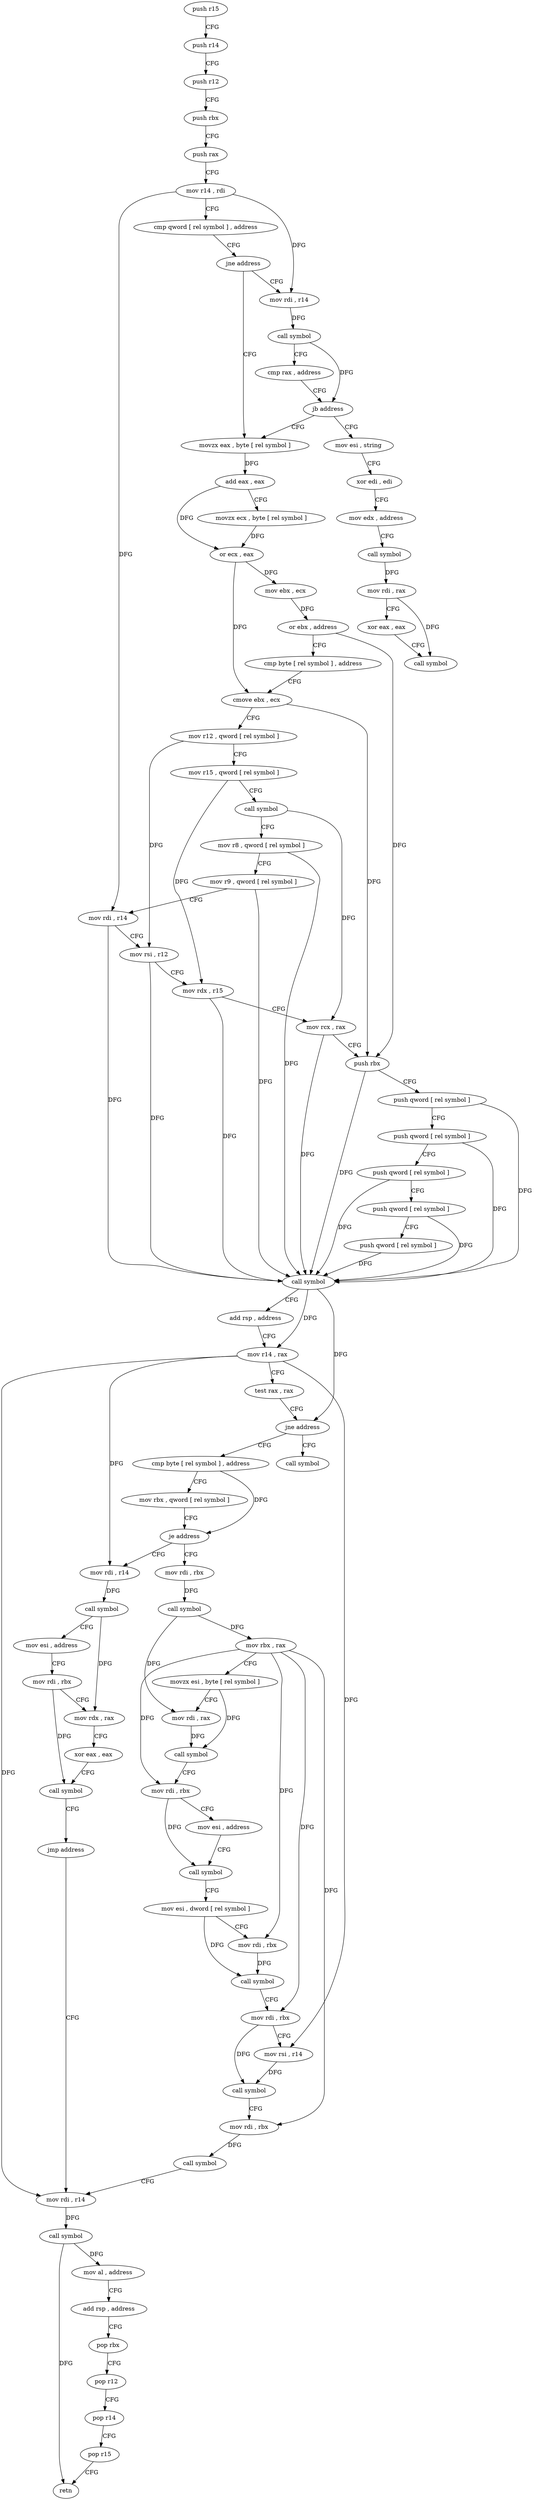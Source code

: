digraph "func" {
"4218464" [label = "push r15" ]
"4218466" [label = "push r14" ]
"4218468" [label = "push r12" ]
"4218470" [label = "push rbx" ]
"4218471" [label = "push rax" ]
"4218472" [label = "mov r14 , rdi" ]
"4218475" [label = "cmp qword [ rel symbol ] , address" ]
"4218483" [label = "jne address" ]
"4218526" [label = "movzx eax , byte [ rel symbol ]" ]
"4218485" [label = "mov rdi , r14" ]
"4218533" [label = "add eax , eax" ]
"4218535" [label = "movzx ecx , byte [ rel symbol ]" ]
"4218542" [label = "or ecx , eax" ]
"4218544" [label = "mov ebx , ecx" ]
"4218546" [label = "or ebx , address" ]
"4218549" [label = "cmp byte [ rel symbol ] , address" ]
"4218556" [label = "cmove ebx , ecx" ]
"4218559" [label = "mov r12 , qword [ rel symbol ]" ]
"4218566" [label = "mov r15 , qword [ rel symbol ]" ]
"4218573" [label = "call symbol" ]
"4218578" [label = "mov r8 , qword [ rel symbol ]" ]
"4218585" [label = "mov r9 , qword [ rel symbol ]" ]
"4218592" [label = "mov rdi , r14" ]
"4218595" [label = "mov rsi , r12" ]
"4218598" [label = "mov rdx , r15" ]
"4218601" [label = "mov rcx , rax" ]
"4218604" [label = "push rbx" ]
"4218605" [label = "push qword [ rel symbol ]" ]
"4218611" [label = "push qword [ rel symbol ]" ]
"4218617" [label = "push qword [ rel symbol ]" ]
"4218623" [label = "push qword [ rel symbol ]" ]
"4218629" [label = "push qword [ rel symbol ]" ]
"4218635" [label = "call symbol" ]
"4218640" [label = "add rsp , address" ]
"4218644" [label = "mov r14 , rax" ]
"4218647" [label = "test rax , rax" ]
"4218650" [label = "jne address" ]
"4218657" [label = "cmp byte [ rel symbol ] , address" ]
"4218652" [label = "call symbol" ]
"4218488" [label = "call symbol" ]
"4218493" [label = "cmp rax , address" ]
"4218497" [label = "jb address" ]
"4218499" [label = "mov esi , string" ]
"4218664" [label = "mov rbx , qword [ rel symbol ]" ]
"4218671" [label = "je address" ]
"4218701" [label = "mov rdi , rbx" ]
"4218673" [label = "mov rdi , r14" ]
"4218504" [label = "xor edi , edi" ]
"4218506" [label = "mov edx , address" ]
"4218511" [label = "call symbol" ]
"4218516" [label = "mov rdi , rax" ]
"4218519" [label = "xor eax , eax" ]
"4218521" [label = "call symbol" ]
"4218704" [label = "call symbol" ]
"4218709" [label = "mov rbx , rax" ]
"4218712" [label = "movzx esi , byte [ rel symbol ]" ]
"4218719" [label = "mov rdi , rax" ]
"4218722" [label = "call symbol" ]
"4218727" [label = "mov rdi , rbx" ]
"4218730" [label = "mov esi , address" ]
"4218735" [label = "call symbol" ]
"4218740" [label = "mov esi , dword [ rel symbol ]" ]
"4218746" [label = "mov rdi , rbx" ]
"4218749" [label = "call symbol" ]
"4218754" [label = "mov rdi , rbx" ]
"4218757" [label = "mov rsi , r14" ]
"4218760" [label = "call symbol" ]
"4218765" [label = "mov rdi , rbx" ]
"4218768" [label = "call symbol" ]
"4218773" [label = "mov rdi , r14" ]
"4218676" [label = "call symbol" ]
"4218681" [label = "mov esi , address" ]
"4218686" [label = "mov rdi , rbx" ]
"4218689" [label = "mov rdx , rax" ]
"4218692" [label = "xor eax , eax" ]
"4218694" [label = "call symbol" ]
"4218699" [label = "jmp address" ]
"4218776" [label = "call symbol" ]
"4218781" [label = "mov al , address" ]
"4218783" [label = "add rsp , address" ]
"4218787" [label = "pop rbx" ]
"4218788" [label = "pop r12" ]
"4218790" [label = "pop r14" ]
"4218792" [label = "pop r15" ]
"4218794" [label = "retn" ]
"4218464" -> "4218466" [ label = "CFG" ]
"4218466" -> "4218468" [ label = "CFG" ]
"4218468" -> "4218470" [ label = "CFG" ]
"4218470" -> "4218471" [ label = "CFG" ]
"4218471" -> "4218472" [ label = "CFG" ]
"4218472" -> "4218475" [ label = "CFG" ]
"4218472" -> "4218485" [ label = "DFG" ]
"4218472" -> "4218592" [ label = "DFG" ]
"4218475" -> "4218483" [ label = "CFG" ]
"4218483" -> "4218526" [ label = "CFG" ]
"4218483" -> "4218485" [ label = "CFG" ]
"4218526" -> "4218533" [ label = "DFG" ]
"4218485" -> "4218488" [ label = "DFG" ]
"4218533" -> "4218535" [ label = "CFG" ]
"4218533" -> "4218542" [ label = "DFG" ]
"4218535" -> "4218542" [ label = "DFG" ]
"4218542" -> "4218544" [ label = "DFG" ]
"4218542" -> "4218556" [ label = "DFG" ]
"4218544" -> "4218546" [ label = "DFG" ]
"4218546" -> "4218549" [ label = "CFG" ]
"4218546" -> "4218604" [ label = "DFG" ]
"4218549" -> "4218556" [ label = "CFG" ]
"4218556" -> "4218559" [ label = "CFG" ]
"4218556" -> "4218604" [ label = "DFG" ]
"4218559" -> "4218566" [ label = "CFG" ]
"4218559" -> "4218595" [ label = "DFG" ]
"4218566" -> "4218573" [ label = "CFG" ]
"4218566" -> "4218598" [ label = "DFG" ]
"4218573" -> "4218578" [ label = "CFG" ]
"4218573" -> "4218601" [ label = "DFG" ]
"4218578" -> "4218585" [ label = "CFG" ]
"4218578" -> "4218635" [ label = "DFG" ]
"4218585" -> "4218592" [ label = "CFG" ]
"4218585" -> "4218635" [ label = "DFG" ]
"4218592" -> "4218595" [ label = "CFG" ]
"4218592" -> "4218635" [ label = "DFG" ]
"4218595" -> "4218598" [ label = "CFG" ]
"4218595" -> "4218635" [ label = "DFG" ]
"4218598" -> "4218601" [ label = "CFG" ]
"4218598" -> "4218635" [ label = "DFG" ]
"4218601" -> "4218604" [ label = "CFG" ]
"4218601" -> "4218635" [ label = "DFG" ]
"4218604" -> "4218605" [ label = "CFG" ]
"4218604" -> "4218635" [ label = "DFG" ]
"4218605" -> "4218611" [ label = "CFG" ]
"4218605" -> "4218635" [ label = "DFG" ]
"4218611" -> "4218617" [ label = "CFG" ]
"4218611" -> "4218635" [ label = "DFG" ]
"4218617" -> "4218623" [ label = "CFG" ]
"4218617" -> "4218635" [ label = "DFG" ]
"4218623" -> "4218629" [ label = "CFG" ]
"4218623" -> "4218635" [ label = "DFG" ]
"4218629" -> "4218635" [ label = "DFG" ]
"4218635" -> "4218640" [ label = "CFG" ]
"4218635" -> "4218644" [ label = "DFG" ]
"4218635" -> "4218650" [ label = "DFG" ]
"4218640" -> "4218644" [ label = "CFG" ]
"4218644" -> "4218647" [ label = "CFG" ]
"4218644" -> "4218757" [ label = "DFG" ]
"4218644" -> "4218673" [ label = "DFG" ]
"4218644" -> "4218773" [ label = "DFG" ]
"4218647" -> "4218650" [ label = "CFG" ]
"4218650" -> "4218657" [ label = "CFG" ]
"4218650" -> "4218652" [ label = "CFG" ]
"4218657" -> "4218664" [ label = "CFG" ]
"4218657" -> "4218671" [ label = "DFG" ]
"4218488" -> "4218493" [ label = "CFG" ]
"4218488" -> "4218497" [ label = "DFG" ]
"4218493" -> "4218497" [ label = "CFG" ]
"4218497" -> "4218526" [ label = "CFG" ]
"4218497" -> "4218499" [ label = "CFG" ]
"4218499" -> "4218504" [ label = "CFG" ]
"4218664" -> "4218671" [ label = "CFG" ]
"4218671" -> "4218701" [ label = "CFG" ]
"4218671" -> "4218673" [ label = "CFG" ]
"4218701" -> "4218704" [ label = "DFG" ]
"4218673" -> "4218676" [ label = "DFG" ]
"4218504" -> "4218506" [ label = "CFG" ]
"4218506" -> "4218511" [ label = "CFG" ]
"4218511" -> "4218516" [ label = "DFG" ]
"4218516" -> "4218519" [ label = "CFG" ]
"4218516" -> "4218521" [ label = "DFG" ]
"4218519" -> "4218521" [ label = "CFG" ]
"4218704" -> "4218709" [ label = "DFG" ]
"4218704" -> "4218719" [ label = "DFG" ]
"4218709" -> "4218712" [ label = "CFG" ]
"4218709" -> "4218727" [ label = "DFG" ]
"4218709" -> "4218746" [ label = "DFG" ]
"4218709" -> "4218754" [ label = "DFG" ]
"4218709" -> "4218765" [ label = "DFG" ]
"4218712" -> "4218719" [ label = "CFG" ]
"4218712" -> "4218722" [ label = "DFG" ]
"4218719" -> "4218722" [ label = "DFG" ]
"4218722" -> "4218727" [ label = "CFG" ]
"4218727" -> "4218730" [ label = "CFG" ]
"4218727" -> "4218735" [ label = "DFG" ]
"4218730" -> "4218735" [ label = "CFG" ]
"4218735" -> "4218740" [ label = "CFG" ]
"4218740" -> "4218746" [ label = "CFG" ]
"4218740" -> "4218749" [ label = "DFG" ]
"4218746" -> "4218749" [ label = "DFG" ]
"4218749" -> "4218754" [ label = "CFG" ]
"4218754" -> "4218757" [ label = "CFG" ]
"4218754" -> "4218760" [ label = "DFG" ]
"4218757" -> "4218760" [ label = "DFG" ]
"4218760" -> "4218765" [ label = "CFG" ]
"4218765" -> "4218768" [ label = "DFG" ]
"4218768" -> "4218773" [ label = "CFG" ]
"4218773" -> "4218776" [ label = "DFG" ]
"4218676" -> "4218681" [ label = "CFG" ]
"4218676" -> "4218689" [ label = "DFG" ]
"4218681" -> "4218686" [ label = "CFG" ]
"4218686" -> "4218689" [ label = "CFG" ]
"4218686" -> "4218694" [ label = "DFG" ]
"4218689" -> "4218692" [ label = "CFG" ]
"4218692" -> "4218694" [ label = "CFG" ]
"4218694" -> "4218699" [ label = "CFG" ]
"4218699" -> "4218773" [ label = "CFG" ]
"4218776" -> "4218781" [ label = "DFG" ]
"4218776" -> "4218794" [ label = "DFG" ]
"4218781" -> "4218783" [ label = "CFG" ]
"4218783" -> "4218787" [ label = "CFG" ]
"4218787" -> "4218788" [ label = "CFG" ]
"4218788" -> "4218790" [ label = "CFG" ]
"4218790" -> "4218792" [ label = "CFG" ]
"4218792" -> "4218794" [ label = "CFG" ]
}
